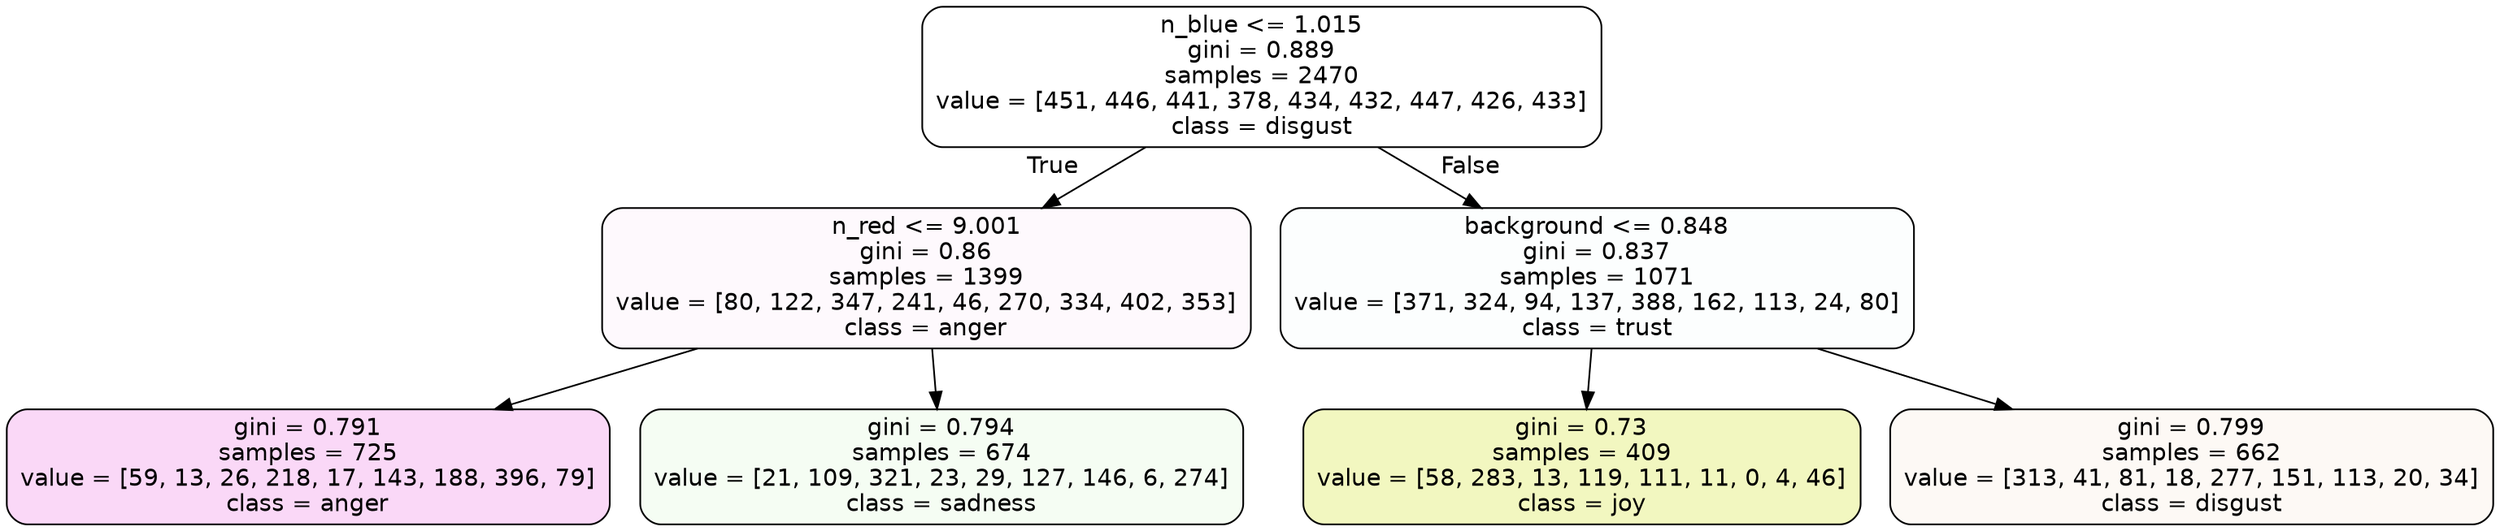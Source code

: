 digraph Tree {
node [shape=box, style="filled, rounded", color="black", fontname=helvetica] ;
edge [fontname=helvetica] ;
0 [label="n_blue <= 1.015\ngini = 0.889\nsamples = 2470\nvalue = [451, 446, 441, 378, 434, 432, 447, 426, 433]\nclass = disgust", fillcolor="#e5813900"] ;
1 [label="n_red <= 9.001\ngini = 0.86\nsamples = 1399\nvalue = [80, 122, 347, 241, 46, 270, 334, 402, 353]\nclass = anger", fillcolor="#e539d707"] ;
0 -> 1 [labeldistance=2.5, labelangle=45, headlabel="True"] ;
2 [label="gini = 0.791\nsamples = 725\nvalue = [59, 13, 26, 218, 17, 143, 188, 396, 79]\nclass = anger", fillcolor="#e539d731"] ;
1 -> 2 ;
3 [label="gini = 0.794\nsamples = 674\nvalue = [21, 109, 321, 23, 29, 127, 146, 6, 274]\nclass = sadness", fillcolor="#64e5390f"] ;
1 -> 3 ;
4 [label="background <= 0.848\ngini = 0.837\nsamples = 1071\nvalue = [371, 324, 94, 137, 388, 162, 113, 24, 80]\nclass = trust", fillcolor="#39d7e503"] ;
0 -> 4 [labeldistance=2.5, labelangle=-45, headlabel="False"] ;
5 [label="gini = 0.73\nsamples = 409\nvalue = [58, 283, 13, 119, 111, 11, 0, 4, 46]\nclass = joy", fillcolor="#d7e53950"] ;
4 -> 5 ;
6 [label="gini = 0.799\nsamples = 662\nvalue = [313, 41, 81, 18, 277, 151, 113, 20, 34]\nclass = disgust", fillcolor="#e581390c"] ;
4 -> 6 ;
}